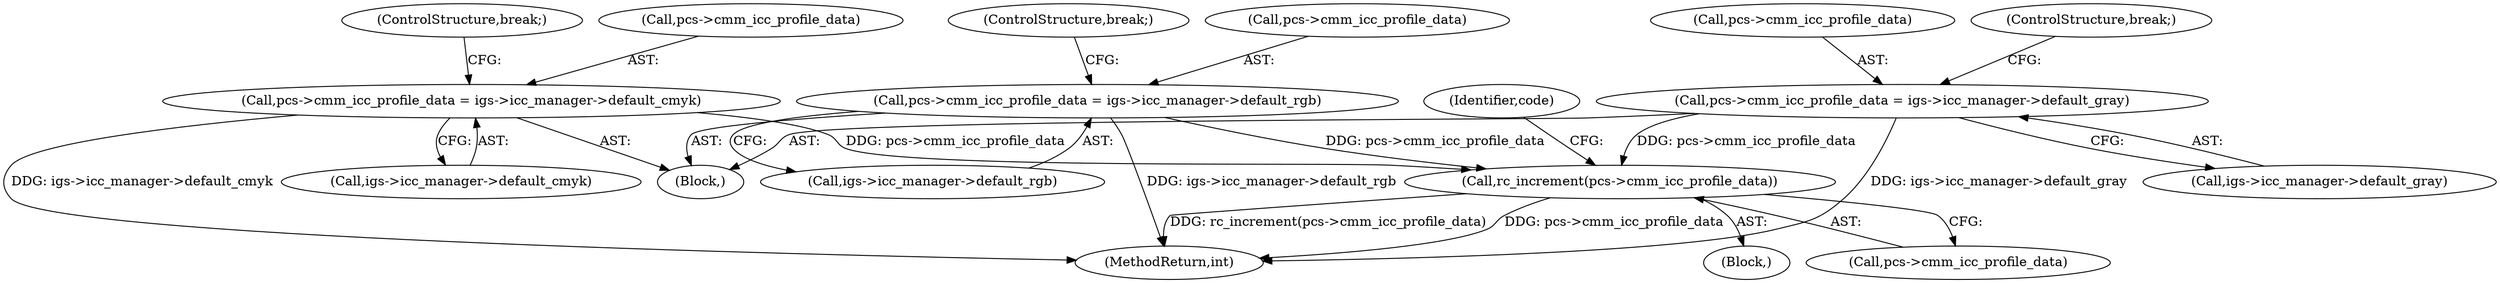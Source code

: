 digraph "0_ghostscript_67d760ab775dae4efe803b5944b0439aa3c0b04a@pointer" {
"1000566" [label="(Call,rc_increment(pcs->cmm_icc_profile_data))"];
"1000549" [label="(Call,pcs->cmm_icc_profile_data = igs->icc_manager->default_cmyk)"];
"1000527" [label="(Call,pcs->cmm_icc_profile_data = igs->icc_manager->default_rgb)"];
"1000538" [label="(Call,pcs->cmm_icc_profile_data = igs->icc_manager->default_gray)"];
"1000525" [label="(Block,)"];
"1000558" [label="(ControlStructure,break;)"];
"1000536" [label="(ControlStructure,break;)"];
"1000520" [label="(Block,)"];
"1000538" [label="(Call,pcs->cmm_icc_profile_data = igs->icc_manager->default_gray)"];
"1000539" [label="(Call,pcs->cmm_icc_profile_data)"];
"1000571" [label="(Identifier,code)"];
"1000566" [label="(Call,rc_increment(pcs->cmm_icc_profile_data))"];
"1000550" [label="(Call,pcs->cmm_icc_profile_data)"];
"1000547" [label="(ControlStructure,break;)"];
"1000549" [label="(Call,pcs->cmm_icc_profile_data = igs->icc_manager->default_cmyk)"];
"1000528" [label="(Call,pcs->cmm_icc_profile_data)"];
"1000567" [label="(Call,pcs->cmm_icc_profile_data)"];
"1000585" [label="(MethodReturn,int)"];
"1000553" [label="(Call,igs->icc_manager->default_cmyk)"];
"1000531" [label="(Call,igs->icc_manager->default_rgb)"];
"1000542" [label="(Call,igs->icc_manager->default_gray)"];
"1000527" [label="(Call,pcs->cmm_icc_profile_data = igs->icc_manager->default_rgb)"];
"1000566" -> "1000520"  [label="AST: "];
"1000566" -> "1000567"  [label="CFG: "];
"1000567" -> "1000566"  [label="AST: "];
"1000571" -> "1000566"  [label="CFG: "];
"1000566" -> "1000585"  [label="DDG: rc_increment(pcs->cmm_icc_profile_data)"];
"1000566" -> "1000585"  [label="DDG: pcs->cmm_icc_profile_data"];
"1000549" -> "1000566"  [label="DDG: pcs->cmm_icc_profile_data"];
"1000527" -> "1000566"  [label="DDG: pcs->cmm_icc_profile_data"];
"1000538" -> "1000566"  [label="DDG: pcs->cmm_icc_profile_data"];
"1000549" -> "1000525"  [label="AST: "];
"1000549" -> "1000553"  [label="CFG: "];
"1000550" -> "1000549"  [label="AST: "];
"1000553" -> "1000549"  [label="AST: "];
"1000558" -> "1000549"  [label="CFG: "];
"1000549" -> "1000585"  [label="DDG: igs->icc_manager->default_cmyk"];
"1000527" -> "1000525"  [label="AST: "];
"1000527" -> "1000531"  [label="CFG: "];
"1000528" -> "1000527"  [label="AST: "];
"1000531" -> "1000527"  [label="AST: "];
"1000536" -> "1000527"  [label="CFG: "];
"1000527" -> "1000585"  [label="DDG: igs->icc_manager->default_rgb"];
"1000538" -> "1000525"  [label="AST: "];
"1000538" -> "1000542"  [label="CFG: "];
"1000539" -> "1000538"  [label="AST: "];
"1000542" -> "1000538"  [label="AST: "];
"1000547" -> "1000538"  [label="CFG: "];
"1000538" -> "1000585"  [label="DDG: igs->icc_manager->default_gray"];
}
